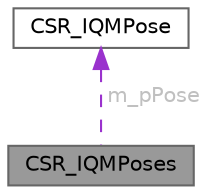 digraph "CSR_IQMPoses"
{
 // LATEX_PDF_SIZE
  bgcolor="transparent";
  edge [fontname=Helvetica,fontsize=10,labelfontname=Helvetica,labelfontsize=10];
  node [fontname=Helvetica,fontsize=10,shape=box,height=0.2,width=0.4];
  Node1 [id="Node000001",label="CSR_IQMPoses",height=0.2,width=0.4,color="gray40", fillcolor="grey60", style="filled", fontcolor="black",tooltip=" "];
  Node2 -> Node1 [id="edge1_Node000001_Node000002",dir="back",color="darkorchid3",style="dashed",tooltip=" ",label=" m_pPose",fontcolor="grey" ];
  Node2 [id="Node000002",label="CSR_IQMPose",height=0.2,width=0.4,color="gray40", fillcolor="white", style="filled",URL="$struct_c_s_r___i_q_m_pose.html",tooltip=" "];
}
